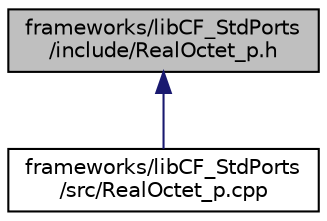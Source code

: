 digraph "frameworks/libCF_StdPorts/include/RealOctet_p.h"
{
 // INTERACTIVE_SVG=YES
  edge [fontname="Helvetica",fontsize="10",labelfontname="Helvetica",labelfontsize="10"];
  node [fontname="Helvetica",fontsize="10",shape=record];
  Node1 [label="frameworks/libCF_StdPorts\l/include/RealOctet_p.h",height=0.2,width=0.4,color="black", fillcolor="grey75", style="filled", fontcolor="black"];
  Node1 -> Node2 [dir="back",color="midnightblue",fontsize="10",style="solid",fontname="Helvetica"];
  Node2 [label="frameworks/libCF_StdPorts\l/src/RealOctet_p.cpp",height=0.2,width=0.4,color="black", fillcolor="white", style="filled",URL="$_real_octet__p_8cpp.html",tooltip=":  "];
}
